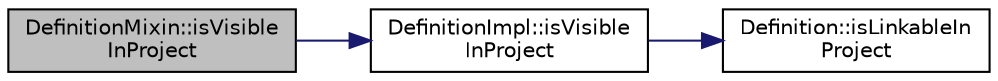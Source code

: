 digraph "DefinitionMixin::isVisibleInProject"
{
 // LATEX_PDF_SIZE
  edge [fontname="Helvetica",fontsize="10",labelfontname="Helvetica",labelfontsize="10"];
  node [fontname="Helvetica",fontsize="10",shape=record];
  rankdir="LR";
  Node1 [label="DefinitionMixin::isVisible\lInProject",height=0.2,width=0.4,color="black", fillcolor="grey75", style="filled", fontcolor="black",tooltip=" "];
  Node1 -> Node2 [color="midnightblue",fontsize="10",style="solid",fontname="Helvetica"];
  Node2 [label="DefinitionImpl::isVisible\lInProject",height=0.2,width=0.4,color="black", fillcolor="white", style="filled",URL="$classDefinitionImpl.html#ab63b4de7099e30c4c3451eed21f75a75",tooltip=" "];
  Node2 -> Node3 [color="midnightblue",fontsize="10",style="solid",fontname="Helvetica"];
  Node3 [label="Definition::isLinkableIn\lProject",height=0.2,width=0.4,color="black", fillcolor="white", style="filled",URL="$classDefinition.html#a845891c7206d40c3664b562636cdf9fc",tooltip=" "];
}
